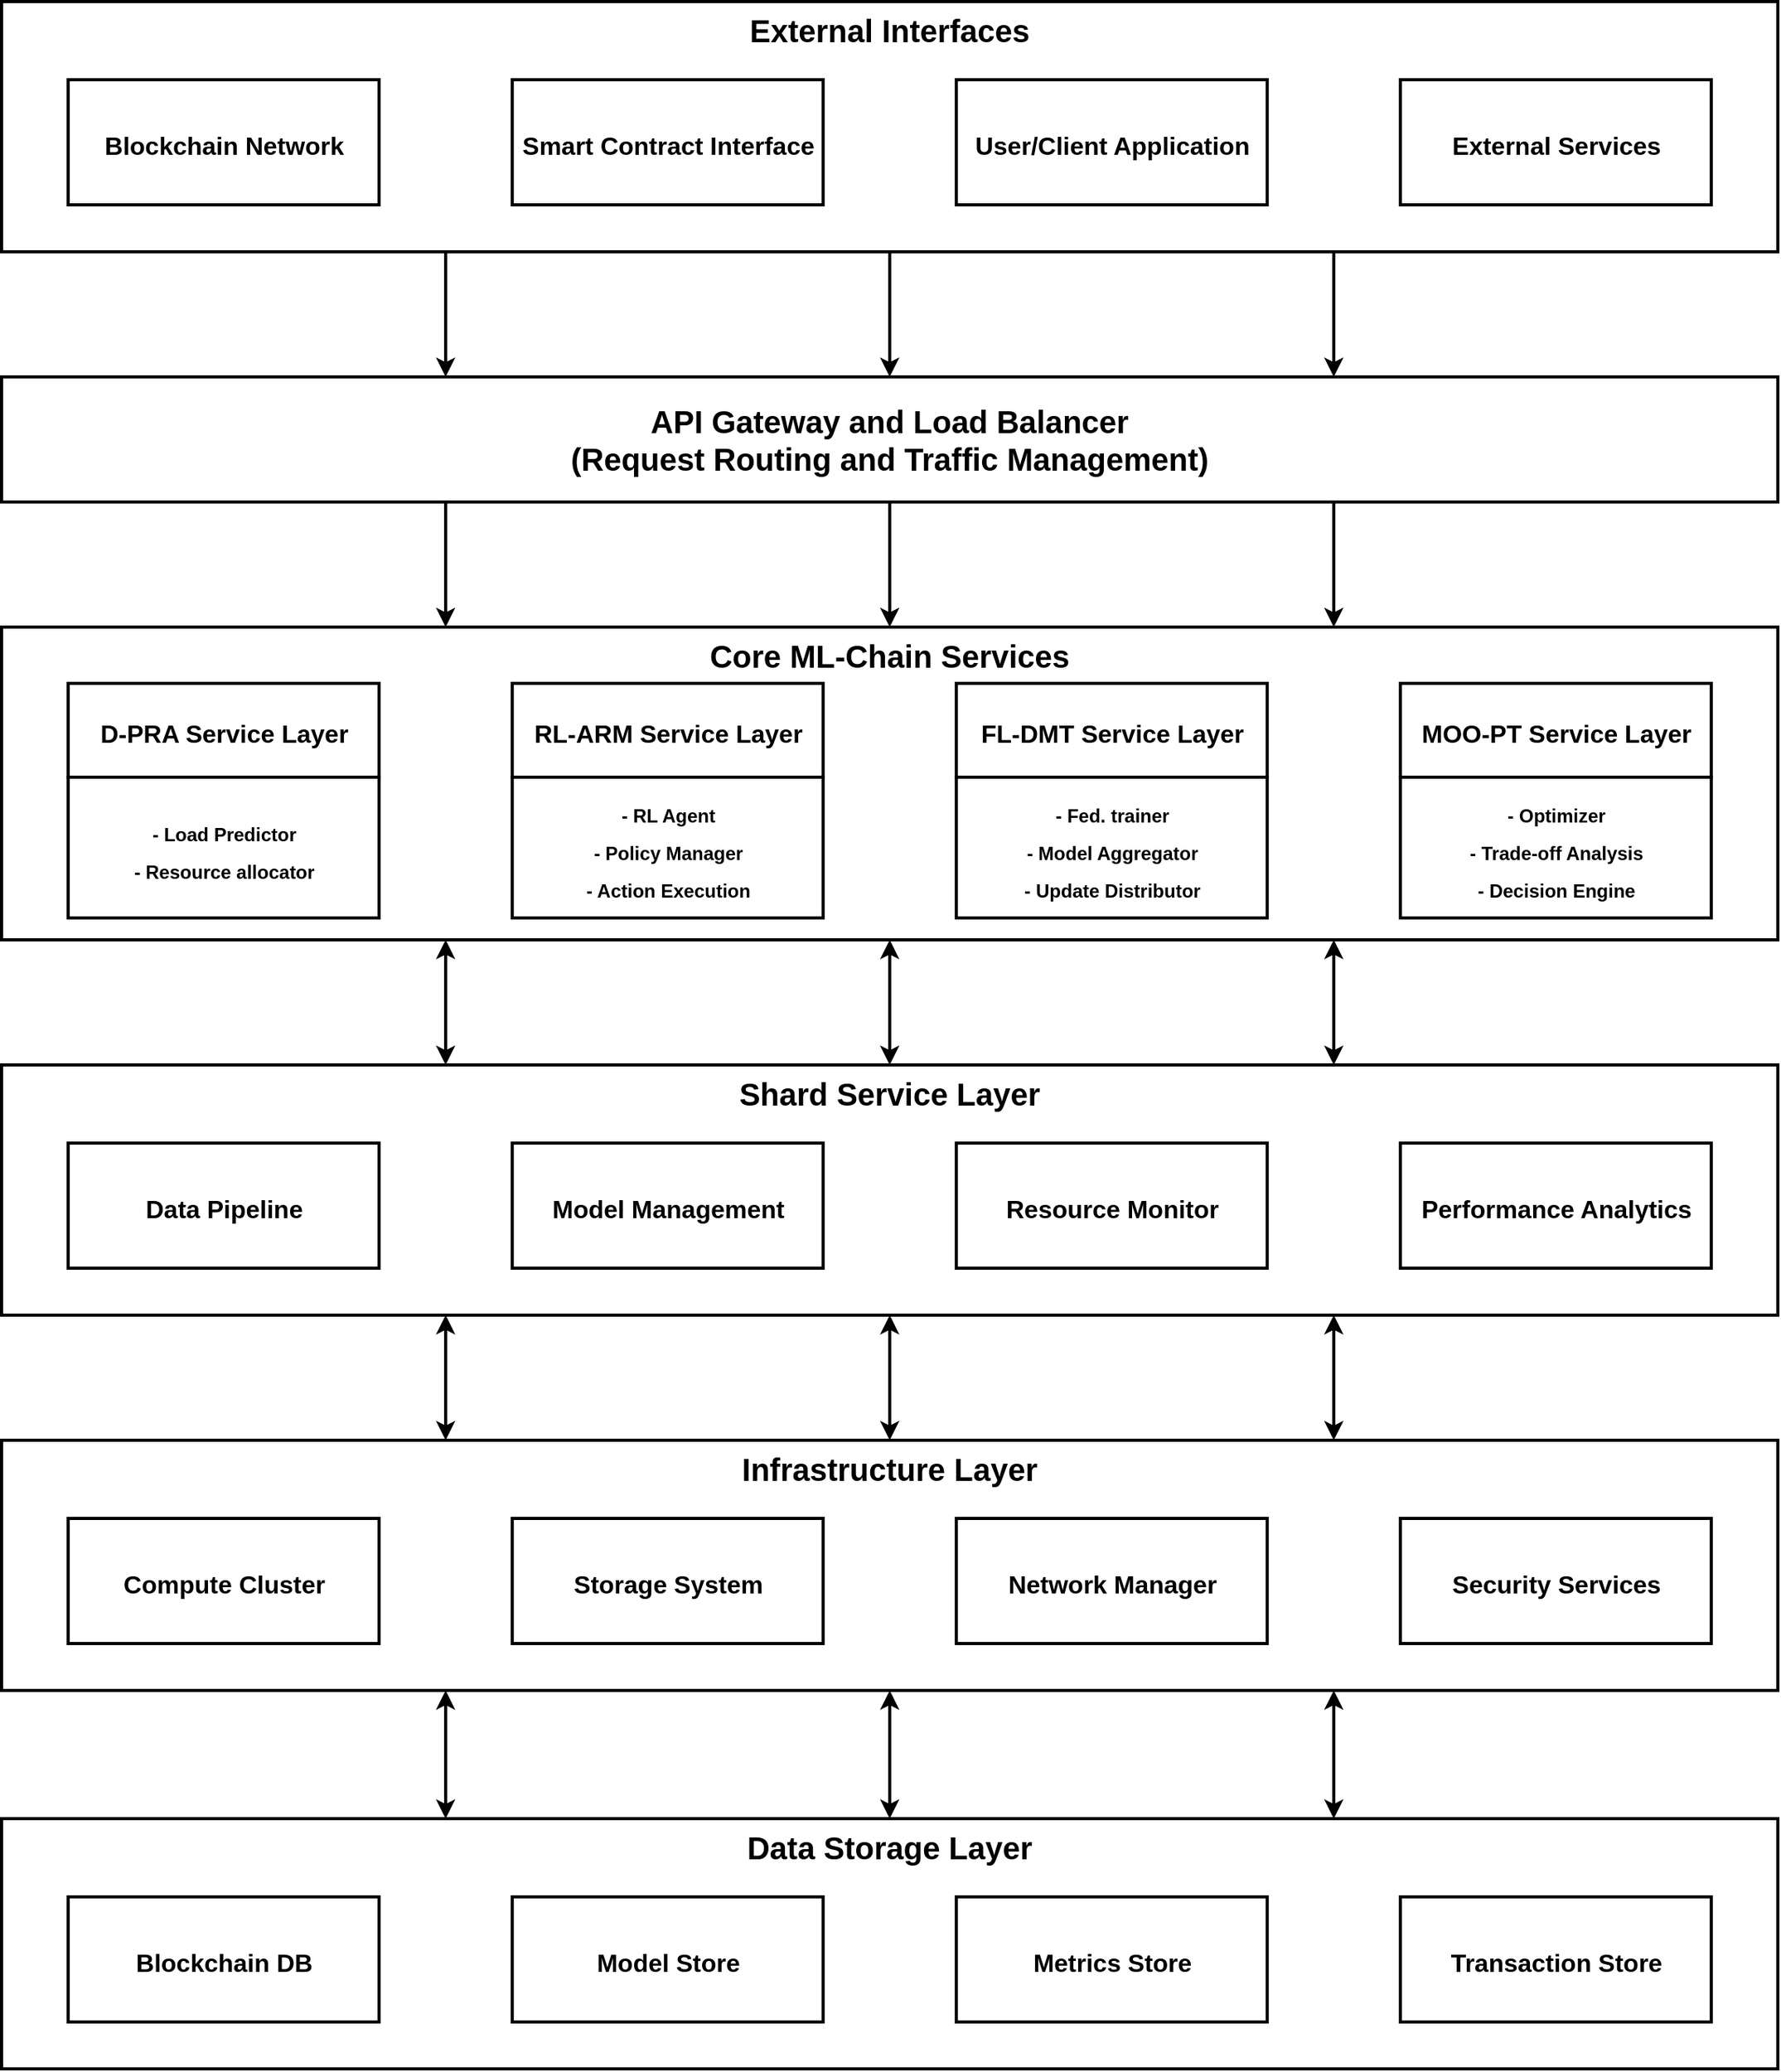 <mxfile version="26.0.13">
  <diagram name="Page-1" id="UYFjqTbqg0fuEyXa1Zaf">
    <mxGraphModel dx="2227" dy="1180" grid="1" gridSize="10" guides="1" tooltips="1" connect="1" arrows="1" fold="1" page="1" pageScale="1" pageWidth="827" pageHeight="1169" math="0" shadow="0">
      <root>
        <mxCell id="0" />
        <mxCell id="1" parent="0" />
        <mxCell id="T6drmKnqL6TJFt0mdkRS-83" value="" style="group" vertex="1" connectable="0" parent="1">
          <mxGeometry x="14" y="40" width="1136" height="1322" as="geometry" />
        </mxCell>
        <mxCell id="T6drmKnqL6TJFt0mdkRS-11" style="edgeStyle=orthogonalEdgeStyle;rounded=0;orthogonalLoop=1;jettySize=auto;html=1;exitX=0.5;exitY=1;exitDx=0;exitDy=0;strokeWidth=2;" edge="1" parent="T6drmKnqL6TJFt0mdkRS-83" source="T6drmKnqL6TJFt0mdkRS-1" target="T6drmKnqL6TJFt0mdkRS-10">
          <mxGeometry relative="1" as="geometry" />
        </mxCell>
        <mxCell id="T6drmKnqL6TJFt0mdkRS-12" style="edgeStyle=orthogonalEdgeStyle;rounded=0;orthogonalLoop=1;jettySize=auto;html=1;exitX=0.75;exitY=1;exitDx=0;exitDy=0;entryX=0.75;entryY=0;entryDx=0;entryDy=0;strokeWidth=2;" edge="1" parent="T6drmKnqL6TJFt0mdkRS-83" source="T6drmKnqL6TJFt0mdkRS-1" target="T6drmKnqL6TJFt0mdkRS-10">
          <mxGeometry relative="1" as="geometry" />
        </mxCell>
        <mxCell id="T6drmKnqL6TJFt0mdkRS-13" style="edgeStyle=orthogonalEdgeStyle;rounded=0;orthogonalLoop=1;jettySize=auto;html=1;exitX=0.25;exitY=1;exitDx=0;exitDy=0;entryX=0.25;entryY=0;entryDx=0;entryDy=0;strokeWidth=2;" edge="1" parent="T6drmKnqL6TJFt0mdkRS-83" source="T6drmKnqL6TJFt0mdkRS-1" target="T6drmKnqL6TJFt0mdkRS-10">
          <mxGeometry relative="1" as="geometry" />
        </mxCell>
        <mxCell id="T6drmKnqL6TJFt0mdkRS-15" style="edgeStyle=orthogonalEdgeStyle;rounded=0;orthogonalLoop=1;jettySize=auto;html=1;exitX=0.25;exitY=1;exitDx=0;exitDy=0;entryX=0.25;entryY=0;entryDx=0;entryDy=0;strokeWidth=2;" edge="1" parent="T6drmKnqL6TJFt0mdkRS-83" source="T6drmKnqL6TJFt0mdkRS-10" target="T6drmKnqL6TJFt0mdkRS-14">
          <mxGeometry relative="1" as="geometry" />
        </mxCell>
        <mxCell id="T6drmKnqL6TJFt0mdkRS-16" style="edgeStyle=orthogonalEdgeStyle;rounded=0;orthogonalLoop=1;jettySize=auto;html=1;exitX=0.5;exitY=1;exitDx=0;exitDy=0;entryX=0.5;entryY=0;entryDx=0;entryDy=0;strokeWidth=2;" edge="1" parent="T6drmKnqL6TJFt0mdkRS-83" source="T6drmKnqL6TJFt0mdkRS-10" target="T6drmKnqL6TJFt0mdkRS-14">
          <mxGeometry relative="1" as="geometry" />
        </mxCell>
        <mxCell id="T6drmKnqL6TJFt0mdkRS-17" style="edgeStyle=orthogonalEdgeStyle;rounded=0;orthogonalLoop=1;jettySize=auto;html=1;exitX=0.75;exitY=1;exitDx=0;exitDy=0;entryX=0.75;entryY=0;entryDx=0;entryDy=0;strokeWidth=2;" edge="1" parent="T6drmKnqL6TJFt0mdkRS-83" source="T6drmKnqL6TJFt0mdkRS-10" target="T6drmKnqL6TJFt0mdkRS-14">
          <mxGeometry relative="1" as="geometry" />
        </mxCell>
        <mxCell id="T6drmKnqL6TJFt0mdkRS-10" value="API Gateway and Load Balancer&lt;br&gt;(Request Routing and Traffic Management)" style="rounded=0;whiteSpace=wrap;html=1;fontSize=20;fontStyle=1;verticalAlign=middle;strokeWidth=2;labelPosition=center;verticalLabelPosition=middle;align=center;labelBackgroundColor=none;labelBorderColor=none;textShadow=0;" vertex="1" parent="T6drmKnqL6TJFt0mdkRS-83">
          <mxGeometry y="240" width="1136" height="80" as="geometry" />
        </mxCell>
        <mxCell id="T6drmKnqL6TJFt0mdkRS-71" style="edgeStyle=orthogonalEdgeStyle;rounded=0;orthogonalLoop=1;jettySize=auto;html=1;exitX=0.25;exitY=1;exitDx=0;exitDy=0;entryX=0.25;entryY=0;entryDx=0;entryDy=0;strokeWidth=2;startArrow=classic;startFill=1;" edge="1" parent="T6drmKnqL6TJFt0mdkRS-83" source="T6drmKnqL6TJFt0mdkRS-14" target="T6drmKnqL6TJFt0mdkRS-55">
          <mxGeometry relative="1" as="geometry" />
        </mxCell>
        <mxCell id="T6drmKnqL6TJFt0mdkRS-72" style="edgeStyle=orthogonalEdgeStyle;rounded=0;orthogonalLoop=1;jettySize=auto;html=1;exitX=0.5;exitY=1;exitDx=0;exitDy=0;entryX=0.5;entryY=0;entryDx=0;entryDy=0;strokeWidth=2;startArrow=classic;startFill=1;" edge="1" parent="T6drmKnqL6TJFt0mdkRS-83" source="T6drmKnqL6TJFt0mdkRS-14" target="T6drmKnqL6TJFt0mdkRS-55">
          <mxGeometry relative="1" as="geometry" />
        </mxCell>
        <mxCell id="T6drmKnqL6TJFt0mdkRS-73" style="edgeStyle=orthogonalEdgeStyle;rounded=0;orthogonalLoop=1;jettySize=auto;html=1;exitX=0.75;exitY=1;exitDx=0;exitDy=0;entryX=0.75;entryY=0;entryDx=0;entryDy=0;strokeWidth=2;startArrow=classic;startFill=1;" edge="1" parent="T6drmKnqL6TJFt0mdkRS-83" source="T6drmKnqL6TJFt0mdkRS-14" target="T6drmKnqL6TJFt0mdkRS-55">
          <mxGeometry relative="1" as="geometry" />
        </mxCell>
        <mxCell id="T6drmKnqL6TJFt0mdkRS-14" value="Core ML-Chain Services" style="rounded=0;whiteSpace=wrap;html=1;fontSize=20;fontStyle=1;verticalAlign=top;strokeWidth=2;labelPosition=center;verticalLabelPosition=middle;align=center;labelBackgroundColor=none;labelBorderColor=none;textShadow=0;" vertex="1" parent="T6drmKnqL6TJFt0mdkRS-83">
          <mxGeometry y="400" width="1136" height="200" as="geometry" />
        </mxCell>
        <mxCell id="T6drmKnqL6TJFt0mdkRS-44" value="&lt;font style=&quot;font-size: 16px;&quot;&gt;D-PRA Service Layer&lt;/font&gt;" style="rounded=0;whiteSpace=wrap;html=1;fontSize=20;fontStyle=1;shadow=0;glass=0;strokeWidth=2;verticalAlign=middle;" vertex="1" parent="T6drmKnqL6TJFt0mdkRS-83">
          <mxGeometry x="42.6" y="436" width="198.8" height="60" as="geometry" />
        </mxCell>
        <mxCell id="T6drmKnqL6TJFt0mdkRS-45" value="&lt;font style=&quot;font-size: 16px;&quot;&gt;RL-ARM Service Layer&lt;/font&gt;" style="rounded=0;whiteSpace=wrap;html=1;fontSize=20;fontStyle=1;shadow=0;glass=0;strokeWidth=2;verticalAlign=middle;" vertex="1" parent="T6drmKnqL6TJFt0mdkRS-83">
          <mxGeometry x="326.6" y="436" width="198.8" height="60" as="geometry" />
        </mxCell>
        <mxCell id="T6drmKnqL6TJFt0mdkRS-46" value="&lt;font style=&quot;font-size: 16px;&quot;&gt;FL-DMT Service Layer&lt;/font&gt;" style="rounded=0;whiteSpace=wrap;html=1;fontSize=20;fontStyle=1;shadow=0;glass=0;strokeWidth=2;verticalAlign=middle;" vertex="1" parent="T6drmKnqL6TJFt0mdkRS-83">
          <mxGeometry x="610.6" y="436" width="198.8" height="60" as="geometry" />
        </mxCell>
        <mxCell id="T6drmKnqL6TJFt0mdkRS-47" value="&lt;font style=&quot;font-size: 16px;&quot;&gt;MOO-PT Service Layer&lt;/font&gt;" style="rounded=0;whiteSpace=wrap;html=1;fontSize=20;fontStyle=1;shadow=0;glass=0;strokeWidth=2;verticalAlign=middle;" vertex="1" parent="T6drmKnqL6TJFt0mdkRS-83">
          <mxGeometry x="894.6" y="436" width="198.8" height="60" as="geometry" />
        </mxCell>
        <mxCell id="T6drmKnqL6TJFt0mdkRS-49" value="&lt;span style=&quot;font-size: 12px;&quot;&gt;- RL Agent&lt;/span&gt;&lt;div&gt;&lt;span style=&quot;font-size: 12px;&quot;&gt;- Policy Manager&lt;/span&gt;&lt;/div&gt;&lt;div&gt;&lt;span style=&quot;font-size: 12px;&quot;&gt;- Action Execution&lt;/span&gt;&lt;/div&gt;" style="rounded=0;whiteSpace=wrap;html=1;fontSize=20;fontStyle=1;shadow=0;glass=0;strokeWidth=2;verticalAlign=middle;" vertex="1" parent="T6drmKnqL6TJFt0mdkRS-83">
          <mxGeometry x="326.6" y="496" width="198.8" height="90" as="geometry" />
        </mxCell>
        <mxCell id="T6drmKnqL6TJFt0mdkRS-52" value="&lt;span style=&quot;color: light-dark(rgb(0, 0, 0), rgb(255, 255, 255)); background-color: transparent; font-size: 12px;&quot;&gt;- Load Predictor&lt;/span&gt;&lt;br style=&quot;font-size: 16px;&quot;&gt;&lt;span style=&quot;color: light-dark(rgb(0, 0, 0), rgb(255, 255, 255)); background-color: transparent; font-size: 12px;&quot;&gt;- Resource allocator&lt;/span&gt;" style="rounded=0;whiteSpace=wrap;html=1;fontSize=20;fontStyle=1;shadow=0;glass=0;strokeWidth=2;verticalAlign=middle;" vertex="1" parent="T6drmKnqL6TJFt0mdkRS-83">
          <mxGeometry x="42.6" y="496" width="198.8" height="90" as="geometry" />
        </mxCell>
        <mxCell id="T6drmKnqL6TJFt0mdkRS-53" value="&lt;span style=&quot;font-size: 12px;&quot;&gt;- Fed. trainer&lt;/span&gt;&lt;div&gt;&lt;span style=&quot;font-size: 12px;&quot;&gt;- Model Aggregator&lt;/span&gt;&lt;/div&gt;&lt;div&gt;&lt;span style=&quot;font-size: 12px;&quot;&gt;- Update Distributor&lt;/span&gt;&lt;/div&gt;" style="rounded=0;whiteSpace=wrap;html=1;fontSize=20;fontStyle=1;shadow=0;glass=0;strokeWidth=2;verticalAlign=middle;" vertex="1" parent="T6drmKnqL6TJFt0mdkRS-83">
          <mxGeometry x="610.6" y="496" width="198.8" height="90" as="geometry" />
        </mxCell>
        <mxCell id="T6drmKnqL6TJFt0mdkRS-54" value="&lt;span style=&quot;font-size: 12px;&quot;&gt;- Optimizer&lt;/span&gt;&lt;div&gt;&lt;span style=&quot;font-size: 12px;&quot;&gt;- Trade-off Analysis&lt;/span&gt;&lt;/div&gt;&lt;div&gt;&lt;span style=&quot;font-size: 12px;&quot;&gt;- Decision Engine&lt;/span&gt;&lt;/div&gt;" style="rounded=0;whiteSpace=wrap;html=1;fontSize=20;fontStyle=1;shadow=0;glass=0;strokeWidth=2;verticalAlign=middle;" vertex="1" parent="T6drmKnqL6TJFt0mdkRS-83">
          <mxGeometry x="894.6" y="496" width="198.8" height="90" as="geometry" />
        </mxCell>
        <mxCell id="T6drmKnqL6TJFt0mdkRS-76" style="edgeStyle=orthogonalEdgeStyle;rounded=0;orthogonalLoop=1;jettySize=auto;html=1;exitX=0.25;exitY=1;exitDx=0;exitDy=0;entryX=0.25;entryY=0;entryDx=0;entryDy=0;startArrow=classic;startFill=1;strokeWidth=2;" edge="1" parent="T6drmKnqL6TJFt0mdkRS-83" source="T6drmKnqL6TJFt0mdkRS-55" target="T6drmKnqL6TJFt0mdkRS-60">
          <mxGeometry relative="1" as="geometry" />
        </mxCell>
        <mxCell id="T6drmKnqL6TJFt0mdkRS-77" style="edgeStyle=orthogonalEdgeStyle;rounded=0;orthogonalLoop=1;jettySize=auto;html=1;exitX=0.5;exitY=1;exitDx=0;exitDy=0;startArrow=classic;startFill=1;strokeWidth=2;" edge="1" parent="T6drmKnqL6TJFt0mdkRS-83" source="T6drmKnqL6TJFt0mdkRS-55" target="T6drmKnqL6TJFt0mdkRS-60">
          <mxGeometry relative="1" as="geometry" />
        </mxCell>
        <mxCell id="T6drmKnqL6TJFt0mdkRS-78" style="edgeStyle=orthogonalEdgeStyle;rounded=0;orthogonalLoop=1;jettySize=auto;html=1;exitX=0.75;exitY=1;exitDx=0;exitDy=0;entryX=0.75;entryY=0;entryDx=0;entryDy=0;startArrow=classic;startFill=1;strokeWidth=2;" edge="1" parent="T6drmKnqL6TJFt0mdkRS-83" source="T6drmKnqL6TJFt0mdkRS-55" target="T6drmKnqL6TJFt0mdkRS-60">
          <mxGeometry relative="1" as="geometry" />
        </mxCell>
        <mxCell id="T6drmKnqL6TJFt0mdkRS-55" value="Shard Service Layer" style="rounded=0;whiteSpace=wrap;html=1;fontSize=20;fontStyle=1;verticalAlign=top;strokeWidth=2;labelBorderColor=none;textShadow=0;glass=0;shadow=0;" vertex="1" parent="T6drmKnqL6TJFt0mdkRS-83">
          <mxGeometry y="680" width="1136" height="160" as="geometry" />
        </mxCell>
        <mxCell id="T6drmKnqL6TJFt0mdkRS-56" value="&lt;font style=&quot;font-size: 16px;&quot;&gt;Data Pipeline&lt;/font&gt;" style="rounded=0;whiteSpace=wrap;html=1;fontSize=20;fontStyle=1;shadow=0;glass=0;strokeWidth=2;" vertex="1" parent="T6drmKnqL6TJFt0mdkRS-83">
          <mxGeometry x="42.6" y="730" width="198.8" height="80" as="geometry" />
        </mxCell>
        <mxCell id="T6drmKnqL6TJFt0mdkRS-57" value="&lt;font style=&quot;font-size: 16px;&quot;&gt;Model Management&lt;/font&gt;" style="rounded=0;whiteSpace=wrap;html=1;fontSize=20;fontStyle=1;shadow=0;glass=0;strokeWidth=2;" vertex="1" parent="T6drmKnqL6TJFt0mdkRS-83">
          <mxGeometry x="326.6" y="730" width="198.8" height="80" as="geometry" />
        </mxCell>
        <mxCell id="T6drmKnqL6TJFt0mdkRS-58" value="&lt;span style=&quot;font-size: 16px;&quot;&gt;Resource Monitor&lt;/span&gt;" style="rounded=0;whiteSpace=wrap;html=1;fontSize=20;fontStyle=1;shadow=0;glass=0;strokeWidth=2;" vertex="1" parent="T6drmKnqL6TJFt0mdkRS-83">
          <mxGeometry x="610.6" y="730" width="198.8" height="80" as="geometry" />
        </mxCell>
        <mxCell id="T6drmKnqL6TJFt0mdkRS-59" value="&lt;font style=&quot;font-size: 16px;&quot;&gt;Performance Analytics&lt;/font&gt;" style="rounded=0;whiteSpace=wrap;html=1;fontSize=20;fontStyle=1;shadow=0;glass=0;strokeWidth=2;" vertex="1" parent="T6drmKnqL6TJFt0mdkRS-83">
          <mxGeometry x="894.6" y="730" width="198.8" height="80" as="geometry" />
        </mxCell>
        <mxCell id="T6drmKnqL6TJFt0mdkRS-79" style="edgeStyle=orthogonalEdgeStyle;rounded=0;orthogonalLoop=1;jettySize=auto;html=1;exitX=0.25;exitY=1;exitDx=0;exitDy=0;entryX=0.25;entryY=0;entryDx=0;entryDy=0;startArrow=classic;startFill=1;strokeWidth=2;" edge="1" parent="T6drmKnqL6TJFt0mdkRS-83" source="T6drmKnqL6TJFt0mdkRS-60" target="T6drmKnqL6TJFt0mdkRS-65">
          <mxGeometry relative="1" as="geometry" />
        </mxCell>
        <mxCell id="T6drmKnqL6TJFt0mdkRS-80" style="edgeStyle=orthogonalEdgeStyle;rounded=0;orthogonalLoop=1;jettySize=auto;html=1;exitX=0.5;exitY=1;exitDx=0;exitDy=0;entryX=0.5;entryY=0;entryDx=0;entryDy=0;startArrow=classic;startFill=1;strokeWidth=2;" edge="1" parent="T6drmKnqL6TJFt0mdkRS-83" source="T6drmKnqL6TJFt0mdkRS-60" target="T6drmKnqL6TJFt0mdkRS-65">
          <mxGeometry relative="1" as="geometry" />
        </mxCell>
        <mxCell id="T6drmKnqL6TJFt0mdkRS-81" style="edgeStyle=orthogonalEdgeStyle;rounded=0;orthogonalLoop=1;jettySize=auto;html=1;exitX=0.75;exitY=1;exitDx=0;exitDy=0;entryX=0.75;entryY=0;entryDx=0;entryDy=0;startArrow=classic;startFill=1;strokeWidth=2;" edge="1" parent="T6drmKnqL6TJFt0mdkRS-83" source="T6drmKnqL6TJFt0mdkRS-60" target="T6drmKnqL6TJFt0mdkRS-65">
          <mxGeometry relative="1" as="geometry" />
        </mxCell>
        <mxCell id="T6drmKnqL6TJFt0mdkRS-60" value="Infrastructure Layer" style="rounded=0;whiteSpace=wrap;html=1;fontSize=20;fontStyle=1;verticalAlign=top;strokeWidth=2;labelBorderColor=none;textShadow=0;glass=0;shadow=0;" vertex="1" parent="T6drmKnqL6TJFt0mdkRS-83">
          <mxGeometry y="920" width="1136" height="160" as="geometry" />
        </mxCell>
        <mxCell id="T6drmKnqL6TJFt0mdkRS-61" value="&lt;font style=&quot;font-size: 16px;&quot;&gt;Compute Cluster&lt;/font&gt;" style="rounded=0;whiteSpace=wrap;html=1;fontSize=20;fontStyle=1;shadow=0;glass=0;strokeWidth=2;" vertex="1" parent="T6drmKnqL6TJFt0mdkRS-83">
          <mxGeometry x="42.6" y="970" width="198.8" height="80" as="geometry" />
        </mxCell>
        <mxCell id="T6drmKnqL6TJFt0mdkRS-62" value="&lt;font style=&quot;font-size: 16px;&quot;&gt;Storage System&lt;/font&gt;" style="rounded=0;whiteSpace=wrap;html=1;fontSize=20;fontStyle=1;shadow=0;glass=0;strokeWidth=2;" vertex="1" parent="T6drmKnqL6TJFt0mdkRS-83">
          <mxGeometry x="326.6" y="970" width="198.8" height="80" as="geometry" />
        </mxCell>
        <mxCell id="T6drmKnqL6TJFt0mdkRS-63" value="&lt;font style=&quot;font-size: 16px;&quot;&gt;Network Manager&lt;/font&gt;" style="rounded=0;whiteSpace=wrap;html=1;fontSize=20;fontStyle=1;shadow=0;glass=0;strokeWidth=2;" vertex="1" parent="T6drmKnqL6TJFt0mdkRS-83">
          <mxGeometry x="610.6" y="970" width="198.8" height="80" as="geometry" />
        </mxCell>
        <mxCell id="T6drmKnqL6TJFt0mdkRS-64" value="&lt;font style=&quot;font-size: 16px;&quot;&gt;Security Services&lt;/font&gt;" style="rounded=0;whiteSpace=wrap;html=1;fontSize=20;fontStyle=1;shadow=0;glass=0;strokeWidth=2;" vertex="1" parent="T6drmKnqL6TJFt0mdkRS-83">
          <mxGeometry x="894.6" y="970" width="198.8" height="80" as="geometry" />
        </mxCell>
        <mxCell id="T6drmKnqL6TJFt0mdkRS-65" value="Data Storage Layer" style="rounded=0;whiteSpace=wrap;html=1;fontSize=20;fontStyle=1;verticalAlign=top;strokeWidth=2;labelBorderColor=none;textShadow=0;glass=0;shadow=0;" vertex="1" parent="T6drmKnqL6TJFt0mdkRS-83">
          <mxGeometry y="1162" width="1136" height="160" as="geometry" />
        </mxCell>
        <mxCell id="T6drmKnqL6TJFt0mdkRS-66" value="&lt;font style=&quot;font-size: 16px;&quot;&gt;Blockchain DB&lt;/font&gt;" style="rounded=0;whiteSpace=wrap;html=1;fontSize=20;fontStyle=1;shadow=0;glass=0;strokeWidth=2;" vertex="1" parent="T6drmKnqL6TJFt0mdkRS-83">
          <mxGeometry x="42.6" y="1212" width="198.8" height="80" as="geometry" />
        </mxCell>
        <mxCell id="T6drmKnqL6TJFt0mdkRS-67" value="&lt;font style=&quot;font-size: 16px;&quot;&gt;Model Store&lt;/font&gt;" style="rounded=0;whiteSpace=wrap;html=1;fontSize=20;fontStyle=1;shadow=0;glass=0;strokeWidth=2;" vertex="1" parent="T6drmKnqL6TJFt0mdkRS-83">
          <mxGeometry x="326.6" y="1212" width="198.8" height="80" as="geometry" />
        </mxCell>
        <mxCell id="T6drmKnqL6TJFt0mdkRS-68" value="&lt;font style=&quot;font-size: 16px;&quot;&gt;Metrics Store&lt;/font&gt;" style="rounded=0;whiteSpace=wrap;html=1;fontSize=20;fontStyle=1;shadow=0;glass=0;strokeWidth=2;" vertex="1" parent="T6drmKnqL6TJFt0mdkRS-83">
          <mxGeometry x="610.6" y="1212" width="198.8" height="80" as="geometry" />
        </mxCell>
        <mxCell id="T6drmKnqL6TJFt0mdkRS-69" value="&lt;font style=&quot;font-size: 16px;&quot;&gt;Transaction Store&lt;/font&gt;" style="rounded=0;whiteSpace=wrap;html=1;fontSize=20;fontStyle=1;shadow=0;glass=0;strokeWidth=2;" vertex="1" parent="T6drmKnqL6TJFt0mdkRS-83">
          <mxGeometry x="894.6" y="1212" width="198.8" height="80" as="geometry" />
        </mxCell>
        <mxCell id="T6drmKnqL6TJFt0mdkRS-82" value="" style="group" vertex="1" connectable="0" parent="T6drmKnqL6TJFt0mdkRS-83">
          <mxGeometry width="1136" height="160" as="geometry" />
        </mxCell>
        <mxCell id="T6drmKnqL6TJFt0mdkRS-1" value="External Interfaces" style="rounded=0;whiteSpace=wrap;html=1;fontSize=20;fontStyle=1;verticalAlign=top;strokeWidth=2;labelBorderColor=none;textShadow=0;glass=0;shadow=0;" vertex="1" parent="T6drmKnqL6TJFt0mdkRS-82">
          <mxGeometry width="1136" height="160" as="geometry" />
        </mxCell>
        <mxCell id="T6drmKnqL6TJFt0mdkRS-2" value="&lt;font style=&quot;font-size: 16px;&quot;&gt;Blockchain Network&lt;/font&gt;" style="rounded=0;whiteSpace=wrap;html=1;fontSize=20;fontStyle=1;shadow=0;glass=0;strokeWidth=2;" vertex="1" parent="T6drmKnqL6TJFt0mdkRS-82">
          <mxGeometry x="42.6" y="50" width="198.8" height="80" as="geometry" />
        </mxCell>
        <mxCell id="T6drmKnqL6TJFt0mdkRS-7" value="&lt;font style=&quot;font-size: 16px;&quot;&gt;Smart Contract Interface&lt;/font&gt;" style="rounded=0;whiteSpace=wrap;html=1;fontSize=20;fontStyle=1;shadow=0;glass=0;strokeWidth=2;" vertex="1" parent="T6drmKnqL6TJFt0mdkRS-82">
          <mxGeometry x="326.6" y="50" width="198.8" height="80" as="geometry" />
        </mxCell>
        <mxCell id="T6drmKnqL6TJFt0mdkRS-8" value="&lt;font style=&quot;font-size: 16px;&quot;&gt;User/Client Application&lt;/font&gt;" style="rounded=0;whiteSpace=wrap;html=1;fontSize=20;fontStyle=1;shadow=0;glass=0;strokeWidth=2;" vertex="1" parent="T6drmKnqL6TJFt0mdkRS-82">
          <mxGeometry x="610.6" y="50" width="198.8" height="80" as="geometry" />
        </mxCell>
        <mxCell id="T6drmKnqL6TJFt0mdkRS-9" value="&lt;font style=&quot;font-size: 16px;&quot;&gt;External Services&lt;/font&gt;" style="rounded=0;whiteSpace=wrap;html=1;fontSize=20;fontStyle=1;shadow=0;glass=0;strokeWidth=2;" vertex="1" parent="T6drmKnqL6TJFt0mdkRS-82">
          <mxGeometry x="894.6" y="50" width="198.8" height="80" as="geometry" />
        </mxCell>
      </root>
    </mxGraphModel>
  </diagram>
</mxfile>
